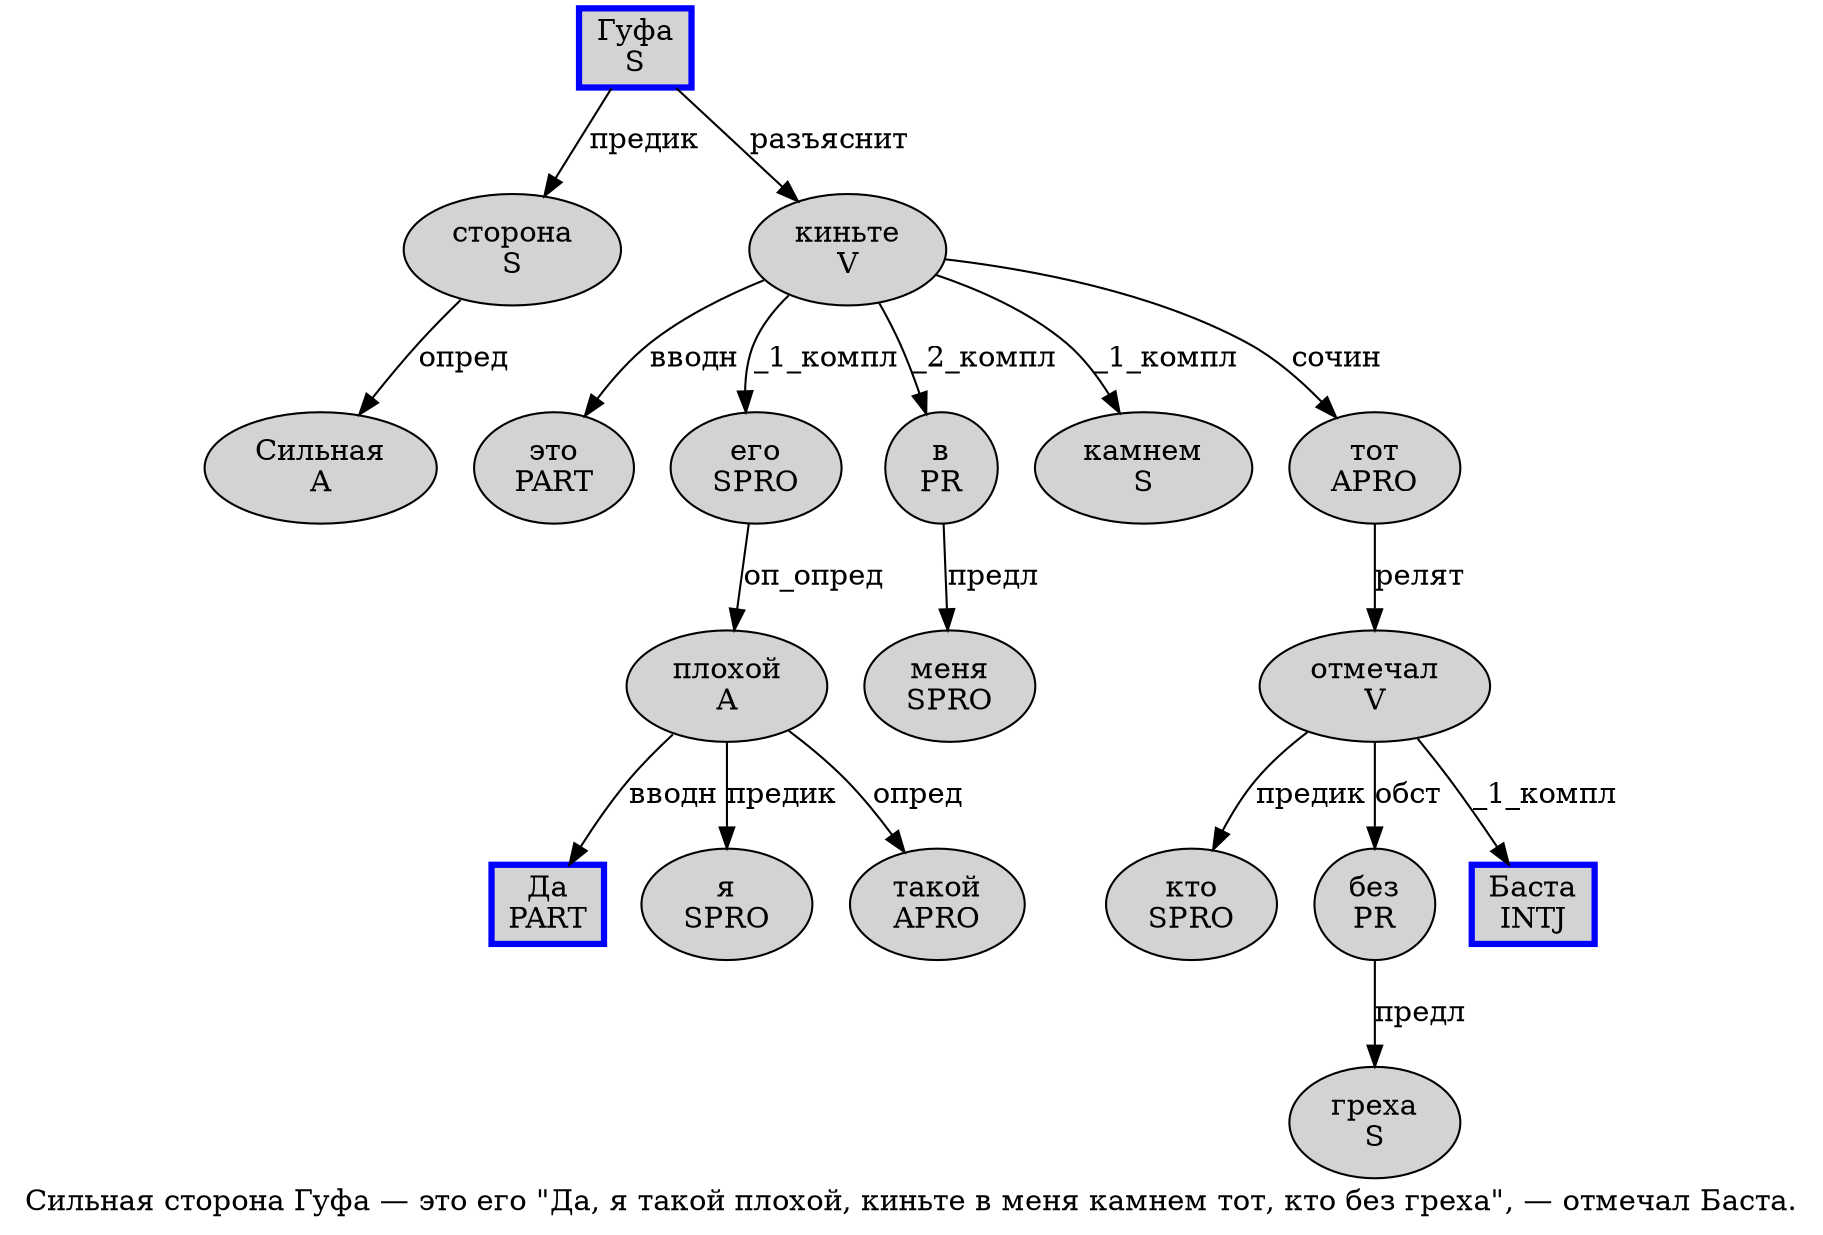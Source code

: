 digraph SENTENCE_361 {
	graph [label="Сильная сторона Гуфа — это его \"Да, я такой плохой, киньте в меня камнем тот, кто без греха\", — отмечал Баста."]
	node [style=filled]
		0 [label="Сильная
A" color="" fillcolor=lightgray penwidth=1 shape=ellipse]
		1 [label="сторона
S" color="" fillcolor=lightgray penwidth=1 shape=ellipse]
		2 [label="Гуфа
S" color=blue fillcolor=lightgray penwidth=3 shape=box]
		4 [label="это
PART" color="" fillcolor=lightgray penwidth=1 shape=ellipse]
		5 [label="его
SPRO" color="" fillcolor=lightgray penwidth=1 shape=ellipse]
		7 [label="Да
PART" color=blue fillcolor=lightgray penwidth=3 shape=box]
		9 [label="я
SPRO" color="" fillcolor=lightgray penwidth=1 shape=ellipse]
		10 [label="такой
APRO" color="" fillcolor=lightgray penwidth=1 shape=ellipse]
		11 [label="плохой
A" color="" fillcolor=lightgray penwidth=1 shape=ellipse]
		13 [label="киньте
V" color="" fillcolor=lightgray penwidth=1 shape=ellipse]
		14 [label="в
PR" color="" fillcolor=lightgray penwidth=1 shape=ellipse]
		15 [label="меня
SPRO" color="" fillcolor=lightgray penwidth=1 shape=ellipse]
		16 [label="камнем
S" color="" fillcolor=lightgray penwidth=1 shape=ellipse]
		17 [label="тот
APRO" color="" fillcolor=lightgray penwidth=1 shape=ellipse]
		19 [label="кто
SPRO" color="" fillcolor=lightgray penwidth=1 shape=ellipse]
		20 [label="без
PR" color="" fillcolor=lightgray penwidth=1 shape=ellipse]
		21 [label="греха
S" color="" fillcolor=lightgray penwidth=1 shape=ellipse]
		25 [label="отмечал
V" color="" fillcolor=lightgray penwidth=1 shape=ellipse]
		26 [label="Баста
INTJ" color=blue fillcolor=lightgray penwidth=3 shape=box]
			5 -> 11 [label="оп_опред"]
			2 -> 1 [label="предик"]
			2 -> 13 [label="разъяснит"]
			14 -> 15 [label="предл"]
			13 -> 4 [label="вводн"]
			13 -> 5 [label="_1_компл"]
			13 -> 14 [label="_2_компл"]
			13 -> 16 [label="_1_компл"]
			13 -> 17 [label="сочин"]
			17 -> 25 [label="релят"]
			11 -> 7 [label="вводн"]
			11 -> 9 [label="предик"]
			11 -> 10 [label="опред"]
			1 -> 0 [label="опред"]
			25 -> 19 [label="предик"]
			25 -> 20 [label="обст"]
			25 -> 26 [label="_1_компл"]
			20 -> 21 [label="предл"]
}